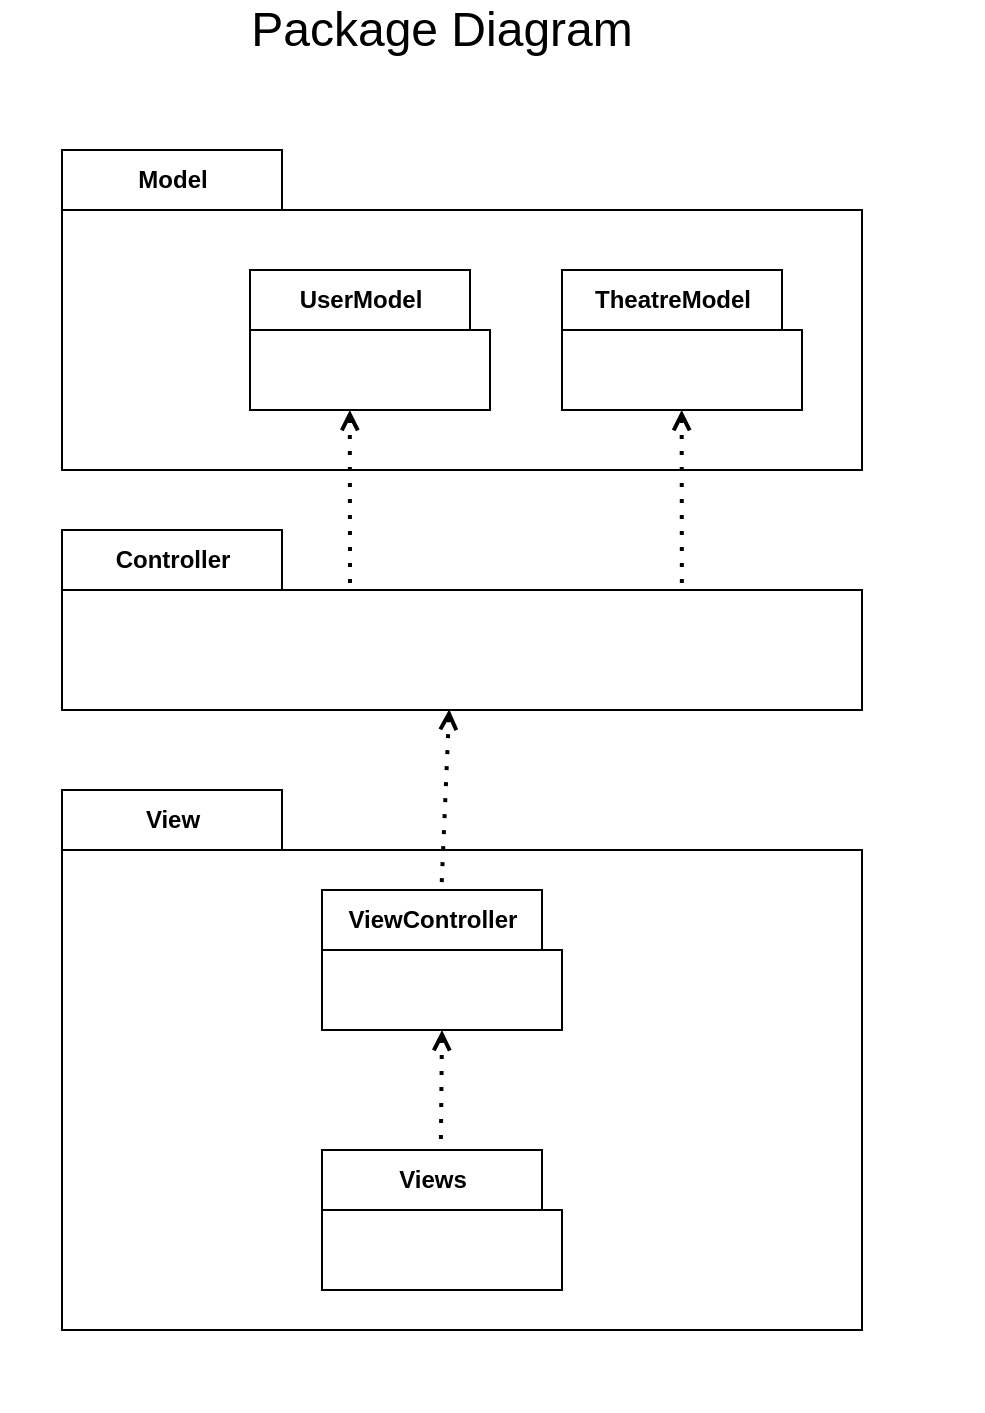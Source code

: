 <mxfile version="13.7.3" type="device"><diagram id="fbNjOzkBDLsvMfg-EPh7" name="Page-1"><mxGraphModel dx="1422" dy="936" grid="1" gridSize="10" guides="1" tooltips="1" connect="1" arrows="1" fold="1" page="1" pageScale="1" pageWidth="827" pageHeight="1169" math="0" shadow="0"><root><mxCell id="0"/><mxCell id="1" parent="0"/><mxCell id="EzcoWLAFhGFkILUAp4be-2" value="" style="rounded=0;whiteSpace=wrap;html=1;strokeColor=#FFFFFF;" vertex="1" parent="1"><mxGeometry x="170" y="70" width="490" height="650" as="geometry"/></mxCell><mxCell id="GX7etoR4RFCjPaNLnc0a-2" value="View" style="shape=folder;fontStyle=1;tabWidth=110;tabHeight=30;tabPosition=left;html=1;boundedLbl=1;labelInHeader=1;" parent="1" vertex="1"><mxGeometry x="200" y="410" width="400" height="270" as="geometry"/></mxCell><mxCell id="GX7etoR4RFCjPaNLnc0a-4" value="Views" style="shape=folder;fontStyle=1;tabWidth=110;tabHeight=30;tabPosition=left;html=1;boundedLbl=1;labelInHeader=1;" parent="1" vertex="1"><mxGeometry x="330" y="590" width="120" height="70" as="geometry"/></mxCell><mxCell id="GX7etoR4RFCjPaNLnc0a-6" value="ViewController" style="shape=folder;fontStyle=1;tabWidth=110;tabHeight=30;tabPosition=left;html=1;boundedLbl=1;labelInHeader=1;" parent="1" vertex="1"><mxGeometry x="330" y="460" width="120" height="70" as="geometry"/></mxCell><mxCell id="GX7etoR4RFCjPaNLnc0a-8" value="Controller" style="shape=folder;fontStyle=1;tabWidth=110;tabHeight=30;tabPosition=left;html=1;boundedLbl=1;labelInHeader=1;" parent="1" vertex="1"><mxGeometry x="200" y="280" width="400" height="90" as="geometry"/></mxCell><mxCell id="GX7etoR4RFCjPaNLnc0a-9" value="Model" style="shape=folder;fontStyle=1;tabWidth=110;tabHeight=30;tabPosition=left;html=1;boundedLbl=1;labelInHeader=1;" parent="1" vertex="1"><mxGeometry x="200" y="90" width="400" height="160" as="geometry"/></mxCell><mxCell id="GX7etoR4RFCjPaNLnc0a-10" value="UserModel" style="shape=folder;fontStyle=1;tabWidth=110;tabHeight=30;tabPosition=left;html=1;boundedLbl=1;labelInHeader=1;" parent="1" vertex="1"><mxGeometry x="294" y="150" width="120" height="70" as="geometry"/></mxCell><mxCell id="GX7etoR4RFCjPaNLnc0a-11" value="TheatreModel" style="shape=folder;fontStyle=1;tabWidth=110;tabHeight=30;tabPosition=left;html=1;boundedLbl=1;labelInHeader=1;" parent="1" vertex="1"><mxGeometry x="450" y="150" width="120" height="70" as="geometry"/></mxCell><mxCell id="GX7etoR4RFCjPaNLnc0a-12" value="" style="endArrow=none;dashed=1;html=1;dashPattern=1 3;strokeWidth=2;exitX=0.5;exitY=1;exitDx=0;exitDy=0;exitPerimeter=0;entryX=0.495;entryY=-0.002;entryDx=0;entryDy=0;entryPerimeter=0;startArrow=open;startFill=0;" parent="1" source="GX7etoR4RFCjPaNLnc0a-6" target="GX7etoR4RFCjPaNLnc0a-4" edge="1"><mxGeometry width="50" height="50" relative="1" as="geometry"><mxPoint x="160" y="470" as="sourcePoint"/><mxPoint x="160" y="510" as="targetPoint"/></mxGeometry></mxCell><mxCell id="GX7etoR4RFCjPaNLnc0a-13" value="" style="endArrow=none;dashed=1;html=1;dashPattern=1 3;strokeWidth=2;exitX=0.484;exitY=0.996;exitDx=0;exitDy=0;exitPerimeter=0;entryX=0.495;entryY=-0.002;entryDx=0;entryDy=0;entryPerimeter=0;startArrow=open;startFill=0;" parent="1" source="GX7etoR4RFCjPaNLnc0a-8" edge="1"><mxGeometry width="50" height="50" relative="1" as="geometry"><mxPoint x="390.3" y="400.14" as="sourcePoint"/><mxPoint x="389.7" y="460" as="targetPoint"/></mxGeometry></mxCell><mxCell id="GX7etoR4RFCjPaNLnc0a-14" value="" style="endArrow=none;dashed=1;html=1;dashPattern=1 3;strokeWidth=2;exitX=0.484;exitY=0.996;exitDx=0;exitDy=0;exitPerimeter=0;entryX=0.36;entryY=0.344;entryDx=0;entryDy=0;entryPerimeter=0;startArrow=open;startFill=0;" parent="1" target="GX7etoR4RFCjPaNLnc0a-8" edge="1"><mxGeometry width="50" height="50" relative="1" as="geometry"><mxPoint x="343.9" y="220" as="sourcePoint"/><mxPoint x="340.0" y="310.36" as="targetPoint"/></mxGeometry></mxCell><mxCell id="GX7etoR4RFCjPaNLnc0a-15" value="" style="endArrow=none;dashed=1;html=1;dashPattern=1 3;strokeWidth=2;exitX=0.484;exitY=0.996;exitDx=0;exitDy=0;exitPerimeter=0;entryX=0.36;entryY=0.344;entryDx=0;entryDy=0;entryPerimeter=0;startArrow=open;startFill=0;" parent="1" edge="1"><mxGeometry width="50" height="50" relative="1" as="geometry"><mxPoint x="509.83" y="220" as="sourcePoint"/><mxPoint x="509.93" y="310.96" as="targetPoint"/></mxGeometry></mxCell><mxCell id="GX7etoR4RFCjPaNLnc0a-18" value="&lt;span style=&quot;font-size: 24px&quot;&gt;Package Diagram&lt;/span&gt;" style="text;html=1;strokeColor=none;fillColor=none;align=center;verticalAlign=middle;whiteSpace=wrap;rounded=0;" parent="1" vertex="1"><mxGeometry x="250" y="20" width="280" height="20" as="geometry"/></mxCell></root></mxGraphModel></diagram></mxfile>